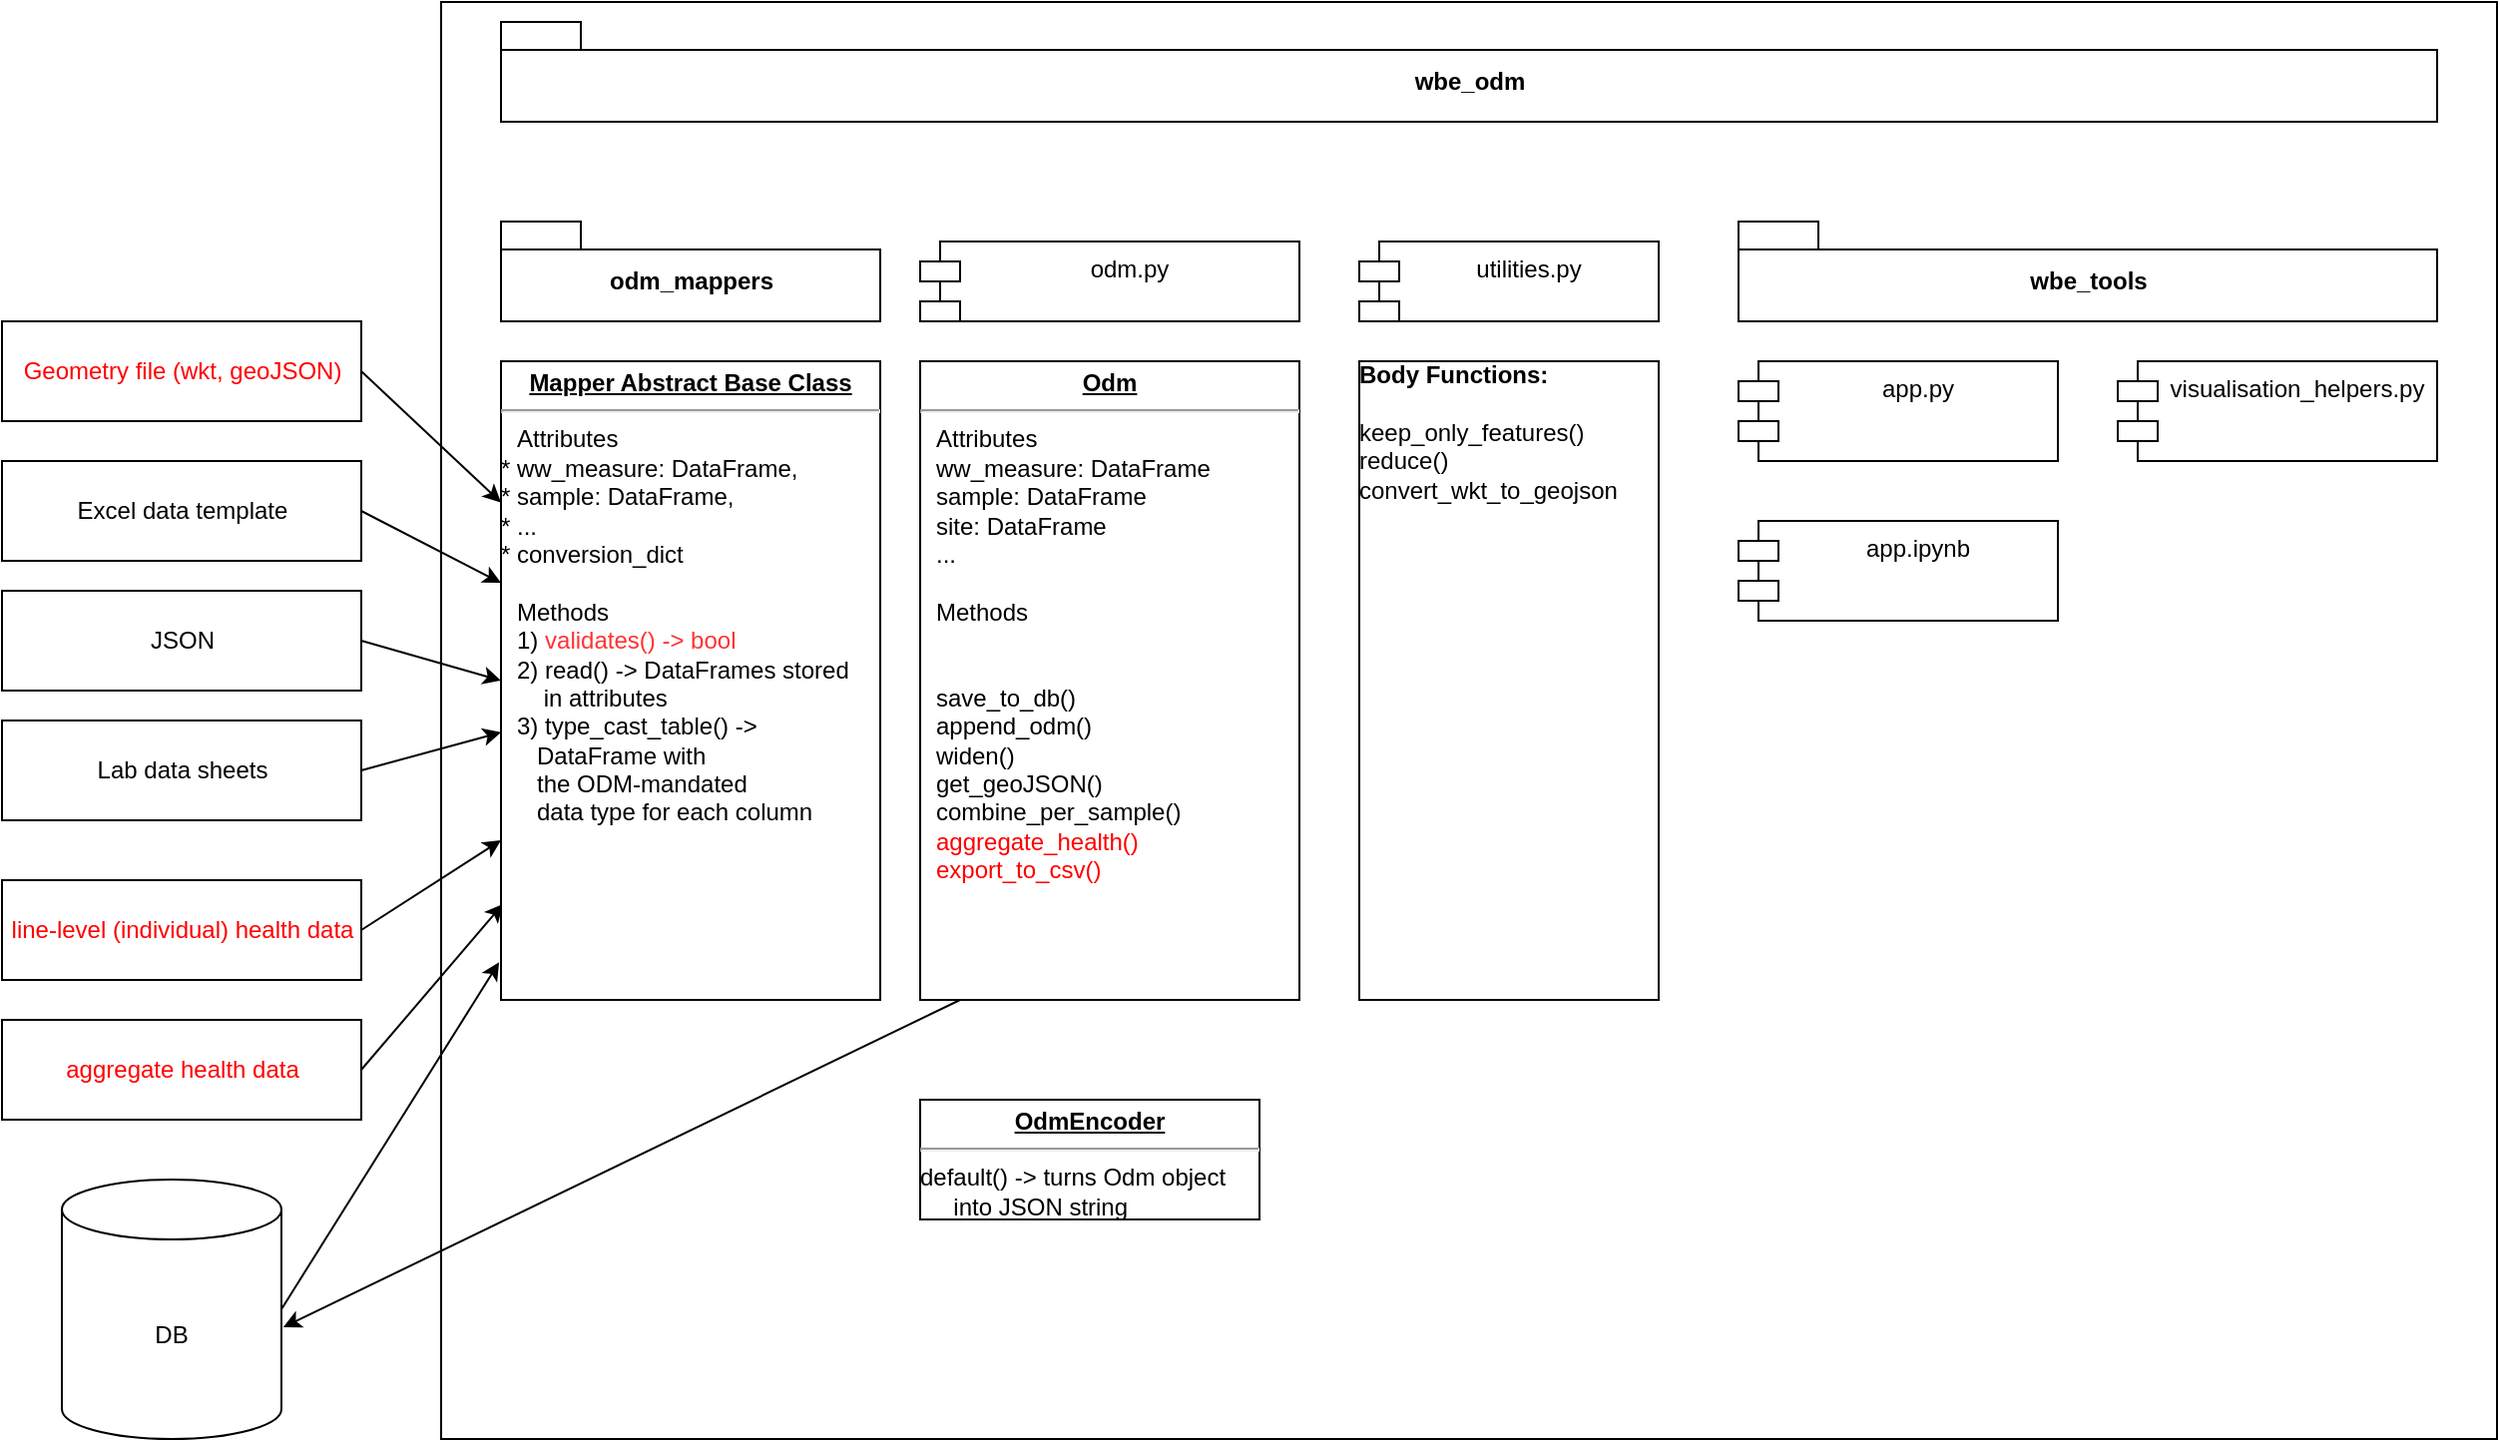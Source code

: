 <mxfile>
    <diagram id="J2tYgQzWkE0d9zS7tPdh" name="Page-1">
        <mxGraphModel dx="1721" dy="861" grid="1" gridSize="10" guides="1" tooltips="1" connect="1" arrows="1" fold="1" page="1" pageScale="1" pageWidth="850" pageHeight="1100" math="0" shadow="0">
            <root>
                <mxCell id="0"/>
                <mxCell id="1" parent="0"/>
                <mxCell id="Ons94C2ZRACeFPXKF9dP-36" value="" style="rounded=0;whiteSpace=wrap;html=1;fontColor=#FF0000;fillColor=none;" parent="1" vertex="1">
                    <mxGeometry x="250" y="80" width="1030" height="720" as="geometry"/>
                </mxCell>
                <mxCell id="Ons94C2ZRACeFPXKF9dP-13" value="wbe_odm" style="shape=folder;fontStyle=1;spacingTop=10;tabWidth=40;tabHeight=14;tabPosition=left;html=1;" parent="1" vertex="1">
                    <mxGeometry x="280" y="90" width="970" height="50" as="geometry"/>
                </mxCell>
                <mxCell id="Ons94C2ZRACeFPXKF9dP-15" value="odm.py " style="shape=module;align=left;spacingLeft=20;align=center;verticalAlign=top;" parent="1" vertex="1">
                    <mxGeometry x="490" y="200" width="190" height="40" as="geometry"/>
                </mxCell>
                <mxCell id="Ons94C2ZRACeFPXKF9dP-16" value="utilities.py " style="shape=module;align=left;spacingLeft=20;align=center;verticalAlign=top;" parent="1" vertex="1">
                    <mxGeometry x="710" y="200" width="150" height="40" as="geometry"/>
                </mxCell>
                <mxCell id="Ons94C2ZRACeFPXKF9dP-17" value="visualisation_helpers.py " style="shape=module;align=left;spacingLeft=20;align=center;verticalAlign=top;" parent="1" vertex="1">
                    <mxGeometry x="1090" y="260" width="160" height="50" as="geometry"/>
                </mxCell>
                <mxCell id="Ons94C2ZRACeFPXKF9dP-18" value="&lt;p style=&quot;margin: 0px ; margin-top: 4px ; text-align: center ; text-decoration: underline&quot;&gt;&lt;b&gt;Odm&lt;/b&gt;&lt;/p&gt;&lt;hr&gt;&lt;p style=&quot;margin: 0px ; margin-left: 8px&quot;&gt;Attributes&lt;br&gt;&lt;/p&gt;&lt;p style=&quot;margin: 0px ; margin-left: 8px&quot;&gt;ww_measure: DataFrame&lt;/p&gt;&lt;p style=&quot;margin: 0px ; margin-left: 8px&quot;&gt;sample: DataFrame&lt;/p&gt;&lt;p style=&quot;margin: 0px ; margin-left: 8px&quot;&gt;site: DataFrame&lt;/p&gt;&lt;p style=&quot;margin: 0px ; margin-left: 8px&quot;&gt;...&lt;/p&gt;&lt;p style=&quot;margin: 0px ; margin-left: 8px&quot;&gt;&lt;br&gt;&lt;/p&gt;&lt;p style=&quot;margin: 0px ; margin-left: 8px&quot;&gt;Methods&lt;/p&gt;&lt;p style=&quot;margin: 0px ; margin-left: 8px&quot;&gt;&lt;font color=&quot;#ffffff&quot;&gt;load_from(__mapper__)&lt;/font&gt;&lt;/p&gt;&lt;p style=&quot;margin: 0px ; margin-left: 8px&quot;&gt;&lt;font color=&quot;#ffffff&quot;&gt;apprend_from(__mapper__)&lt;/font&gt;&lt;br&gt;&lt;/p&gt;&lt;p style=&quot;margin: 0px ; margin-left: 8px&quot;&gt;save_to_db()&lt;/p&gt;&lt;p style=&quot;margin: 0px ; margin-left: 8px&quot;&gt;append_odm()&lt;/p&gt;&lt;p style=&quot;margin: 0px ; margin-left: 8px&quot;&gt;widen()&lt;/p&gt;&lt;p style=&quot;margin: 0px ; margin-left: 8px&quot;&gt;get_geoJSON()&lt;/p&gt;&lt;p style=&quot;margin: 0px ; margin-left: 8px&quot;&gt;combine_per_sample()&lt;/p&gt;&lt;p style=&quot;margin: 0px ; margin-left: 8px&quot;&gt;&lt;font color=&quot;#FF0000&quot;&gt;aggregate_health()&lt;/font&gt;&lt;/p&gt;&lt;p style=&quot;margin: 0px ; margin-left: 8px&quot;&gt;&lt;font color=&quot;#FF0000&quot;&gt;export_to_csv()&lt;br&gt;&lt;/font&gt;&lt;/p&gt;&lt;p style=&quot;margin: 0px ; margin-left: 8px&quot;&gt;&lt;br&gt;&lt;/p&gt;" style="verticalAlign=top;align=left;overflow=fill;fontSize=12;fontFamily=Helvetica;html=1;" parent="1" vertex="1">
                    <mxGeometry x="490" y="260" width="190" height="320" as="geometry"/>
                </mxCell>
                <mxCell id="Ons94C2ZRACeFPXKF9dP-19" value="&lt;p style=&quot;margin: 0px ; margin-top: 4px ; text-align: center ; text-decoration: underline&quot;&gt;&lt;b&gt;OdmEncoder&lt;/b&gt;&lt;/p&gt;&lt;hr&gt;default() -&amp;gt; turns Odm object&lt;br&gt;&amp;nbsp; &amp;nbsp; &amp;nbsp;into JSON string" style="verticalAlign=top;align=left;overflow=fill;fontSize=12;fontFamily=Helvetica;html=1;" parent="1" vertex="1">
                    <mxGeometry x="490" y="630" width="170" height="60" as="geometry"/>
                </mxCell>
                <mxCell id="Ons94C2ZRACeFPXKF9dP-21" value="&lt;div&gt;&lt;b&gt;Body Functions:&lt;/b&gt;&lt;/div&gt;&lt;div&gt;&lt;br&gt;&lt;/div&gt;&lt;div&gt;&lt;span&gt;keep_only_features()&lt;/span&gt;&lt;br&gt;&lt;/div&gt;&lt;div&gt;reduce()&lt;/div&gt;&lt;div&gt;convert_wkt_to_geojson&lt;/div&gt;&lt;div&gt;&lt;br&gt;&lt;/div&gt;&lt;div&gt;&lt;br&gt;&lt;/div&gt;" style="verticalAlign=top;align=left;overflow=fill;fontSize=12;fontFamily=Helvetica;html=1;" parent="1" vertex="1">
                    <mxGeometry x="710" y="260" width="150" height="320" as="geometry"/>
                </mxCell>
                <mxCell id="Ons94C2ZRACeFPXKF9dP-22" value="Excel data template" style="html=1;" parent="1" vertex="1">
                    <mxGeometry x="30" y="310" width="180" height="50" as="geometry"/>
                </mxCell>
                <mxCell id="Ons94C2ZRACeFPXKF9dP-23" value="DB" style="shape=cylinder3;whiteSpace=wrap;html=1;boundedLbl=1;backgroundOutline=1;size=15;" parent="1" vertex="1">
                    <mxGeometry x="60" y="670" width="110" height="130" as="geometry"/>
                </mxCell>
                <mxCell id="Ons94C2ZRACeFPXKF9dP-24" value="" style="endArrow=classic;html=1;exitX=1;exitY=0.5;exitDx=0;exitDy=0;" parent="1" source="Ons94C2ZRACeFPXKF9dP-22" target="Ons94C2ZRACeFPXKF9dP-33" edge="1">
                    <mxGeometry width="50" height="50" relative="1" as="geometry">
                        <mxPoint x="155" y="320" as="sourcePoint"/>
                        <mxPoint x="250" y="380" as="targetPoint"/>
                    </mxGeometry>
                </mxCell>
                <mxCell id="Ons94C2ZRACeFPXKF9dP-25" value="" style="endArrow=classic;html=1;entryX=1.009;entryY=0.569;entryDx=0;entryDy=0;entryPerimeter=0;" parent="1" target="Ons94C2ZRACeFPXKF9dP-23" edge="1">
                    <mxGeometry width="50" height="50" relative="1" as="geometry">
                        <mxPoint x="510" y="580" as="sourcePoint"/>
                        <mxPoint x="410" y="650" as="targetPoint"/>
                    </mxGeometry>
                </mxCell>
                <mxCell id="Ons94C2ZRACeFPXKF9dP-26" value="" style="endArrow=classic;html=1;entryX=-0.005;entryY=0.941;entryDx=0;entryDy=0;exitX=1;exitY=0.5;exitDx=0;exitDy=0;exitPerimeter=0;entryPerimeter=0;" parent="1" source="Ons94C2ZRACeFPXKF9dP-23" target="Ons94C2ZRACeFPXKF9dP-33" edge="1">
                    <mxGeometry width="50" height="50" relative="1" as="geometry">
                        <mxPoint x="160" y="810" as="sourcePoint"/>
                        <mxPoint x="260" y="740" as="targetPoint"/>
                    </mxGeometry>
                </mxCell>
                <mxCell id="Ons94C2ZRACeFPXKF9dP-27" value="Geometry file (wkt, geoJSON)" style="html=1;fontColor=#FF0000;" parent="1" vertex="1">
                    <mxGeometry x="30" y="240" width="180" height="50" as="geometry"/>
                </mxCell>
                <mxCell id="Ons94C2ZRACeFPXKF9dP-28" value="" style="endArrow=classic;html=1;exitX=1;exitY=0.5;exitDx=0;exitDy=0;" parent="1" source="Ons94C2ZRACeFPXKF9dP-27" target="Ons94C2ZRACeFPXKF9dP-33" edge="1">
                    <mxGeometry width="50" height="50" relative="1" as="geometry">
                        <mxPoint x="180" y="250" as="sourcePoint"/>
                        <mxPoint x="275" y="310" as="targetPoint"/>
                    </mxGeometry>
                </mxCell>
                <mxCell id="Ons94C2ZRACeFPXKF9dP-29" value="line-level (individual) health data" style="html=1;fontColor=#FF0000;" parent="1" vertex="1">
                    <mxGeometry x="30" y="520" width="180" height="50" as="geometry"/>
                </mxCell>
                <mxCell id="Ons94C2ZRACeFPXKF9dP-30" value="" style="endArrow=classic;html=1;exitX=1;exitY=0.5;exitDx=0;exitDy=0;" parent="1" source="Ons94C2ZRACeFPXKF9dP-29" edge="1">
                    <mxGeometry width="50" height="50" relative="1" as="geometry">
                        <mxPoint x="210" y="550" as="sourcePoint"/>
                        <mxPoint x="280" y="500" as="targetPoint"/>
                    </mxGeometry>
                </mxCell>
                <mxCell id="Ons94C2ZRACeFPXKF9dP-31" value="aggregate health data" style="html=1;fontColor=#FF0000;" parent="1" vertex="1">
                    <mxGeometry x="30" y="590" width="180" height="50" as="geometry"/>
                </mxCell>
                <mxCell id="Ons94C2ZRACeFPXKF9dP-32" value="" style="endArrow=classic;html=1;entryX=0.005;entryY=0.85;entryDx=0;entryDy=0;entryPerimeter=0;exitX=1;exitY=0.5;exitDx=0;exitDy=0;" parent="1" source="Ons94C2ZRACeFPXKF9dP-31" target="Ons94C2ZRACeFPXKF9dP-33" edge="1">
                    <mxGeometry width="50" height="50" relative="1" as="geometry">
                        <mxPoint x="190" y="650" as="sourcePoint"/>
                        <mxPoint x="290" y="580" as="targetPoint"/>
                    </mxGeometry>
                </mxCell>
                <mxCell id="Ons94C2ZRACeFPXKF9dP-33" value="&lt;p style=&quot;margin: 0px ; margin-top: 4px ; text-align: center ; text-decoration: underline&quot;&gt;&lt;b&gt;Mapper Abstract Base Class&lt;/b&gt;&lt;br&gt;&lt;/p&gt;&lt;hr&gt;&lt;p style=&quot;margin: 0px ; margin-left: 8px&quot;&gt;Attributes&lt;br&gt;&lt;/p&gt;* ww_measure: DataFrame,&lt;br&gt;* sample: DataFrame,&lt;br&gt;* ...&lt;br&gt;* conversion_dict&lt;br&gt;&lt;p style=&quot;margin: 0px ; margin-left: 8px&quot;&gt;&lt;br&gt;&lt;/p&gt;&lt;p style=&quot;margin: 0px ; margin-left: 8px&quot;&gt;Methods&lt;/p&gt;&lt;p style=&quot;margin: 0px ; margin-left: 8px&quot;&gt;1) &lt;font color=&quot;#ff3333&quot;&gt;validates() -&amp;gt; bool&lt;/font&gt;&lt;/p&gt;&lt;p style=&quot;margin: 0px ; margin-left: 8px&quot;&gt;2) read() -&amp;gt; DataFrames stored&lt;/p&gt;&lt;p style=&quot;margin: 0px ; margin-left: 8px&quot;&gt;&amp;nbsp; &amp;nbsp; in attributes&lt;/p&gt;&lt;p style=&quot;margin: 0px ; margin-left: 8px&quot;&gt;3) type_cast_table() -&amp;gt;&lt;/p&gt;&lt;p style=&quot;margin: 0px ; margin-left: 8px&quot;&gt;&amp;nbsp; &amp;nbsp;DataFrame with&lt;/p&gt;&lt;p style=&quot;margin: 0px ; margin-left: 8px&quot;&gt;&amp;nbsp; &amp;nbsp;the ODM-mandated&lt;/p&gt;&lt;p style=&quot;margin: 0px ; margin-left: 8px&quot;&gt;&amp;nbsp; &amp;nbsp;data type for each column&lt;/p&gt;&lt;br&gt;&lt;p style=&quot;margin: 0px ; margin-left: 8px&quot;&gt;&lt;br&gt;&lt;/p&gt;" style="verticalAlign=top;align=left;overflow=fill;fontSize=12;fontFamily=Helvetica;html=1;" parent="1" vertex="1">
                    <mxGeometry x="280" y="260" width="190" height="320" as="geometry"/>
                </mxCell>
                <mxCell id="Ons94C2ZRACeFPXKF9dP-35" value="&lt;div&gt;wbe_tools&lt;/div&gt;" style="shape=folder;fontStyle=1;spacingTop=10;tabWidth=40;tabHeight=14;tabPosition=left;html=1;" parent="1" vertex="1">
                    <mxGeometry x="900" y="190" width="350" height="50" as="geometry"/>
                </mxCell>
                <mxCell id="Ons94C2ZRACeFPXKF9dP-38" value="app.py" style="shape=module;align=left;spacingLeft=20;align=center;verticalAlign=top;" parent="1" vertex="1">
                    <mxGeometry x="900" y="260" width="160" height="50" as="geometry"/>
                </mxCell>
                <mxCell id="Ons94C2ZRACeFPXKF9dP-39" value="app.ipynb" style="shape=module;align=left;spacingLeft=20;align=center;verticalAlign=top;" parent="1" vertex="1">
                    <mxGeometry x="900" y="340" width="160" height="50" as="geometry"/>
                </mxCell>
                <mxCell id="2" value="odm_mappers" style="shape=folder;fontStyle=1;spacingTop=10;tabWidth=40;tabHeight=14;tabPosition=left;html=1;" parent="1" vertex="1">
                    <mxGeometry x="280" y="190" width="190" height="50" as="geometry"/>
                </mxCell>
                <mxCell id="3" value="JSON" style="html=1;" parent="1" vertex="1">
                    <mxGeometry x="30" y="375" width="180" height="50" as="geometry"/>
                </mxCell>
                <mxCell id="4" value="Lab data sheets" style="html=1;" parent="1" vertex="1">
                    <mxGeometry x="30" y="440" width="180" height="50" as="geometry"/>
                </mxCell>
                <mxCell id="5" value="" style="endArrow=classic;html=1;exitX=1;exitY=0.5;exitDx=0;exitDy=0;entryX=0;entryY=0.5;entryDx=0;entryDy=0;" parent="1" source="3" target="Ons94C2ZRACeFPXKF9dP-33" edge="1">
                    <mxGeometry width="50" height="50" relative="1" as="geometry">
                        <mxPoint x="165" y="330" as="sourcePoint"/>
                        <mxPoint x="290" y="386.818" as="targetPoint"/>
                    </mxGeometry>
                </mxCell>
                <mxCell id="6" value="" style="endArrow=classic;html=1;exitX=1;exitY=0.5;exitDx=0;exitDy=0;" parent="1" source="4" target="Ons94C2ZRACeFPXKF9dP-33" edge="1">
                    <mxGeometry width="50" height="50" relative="1" as="geometry">
                        <mxPoint x="175" y="340" as="sourcePoint"/>
                        <mxPoint x="300" y="396.818" as="targetPoint"/>
                    </mxGeometry>
                </mxCell>
            </root>
        </mxGraphModel>
    </diagram>
</mxfile>